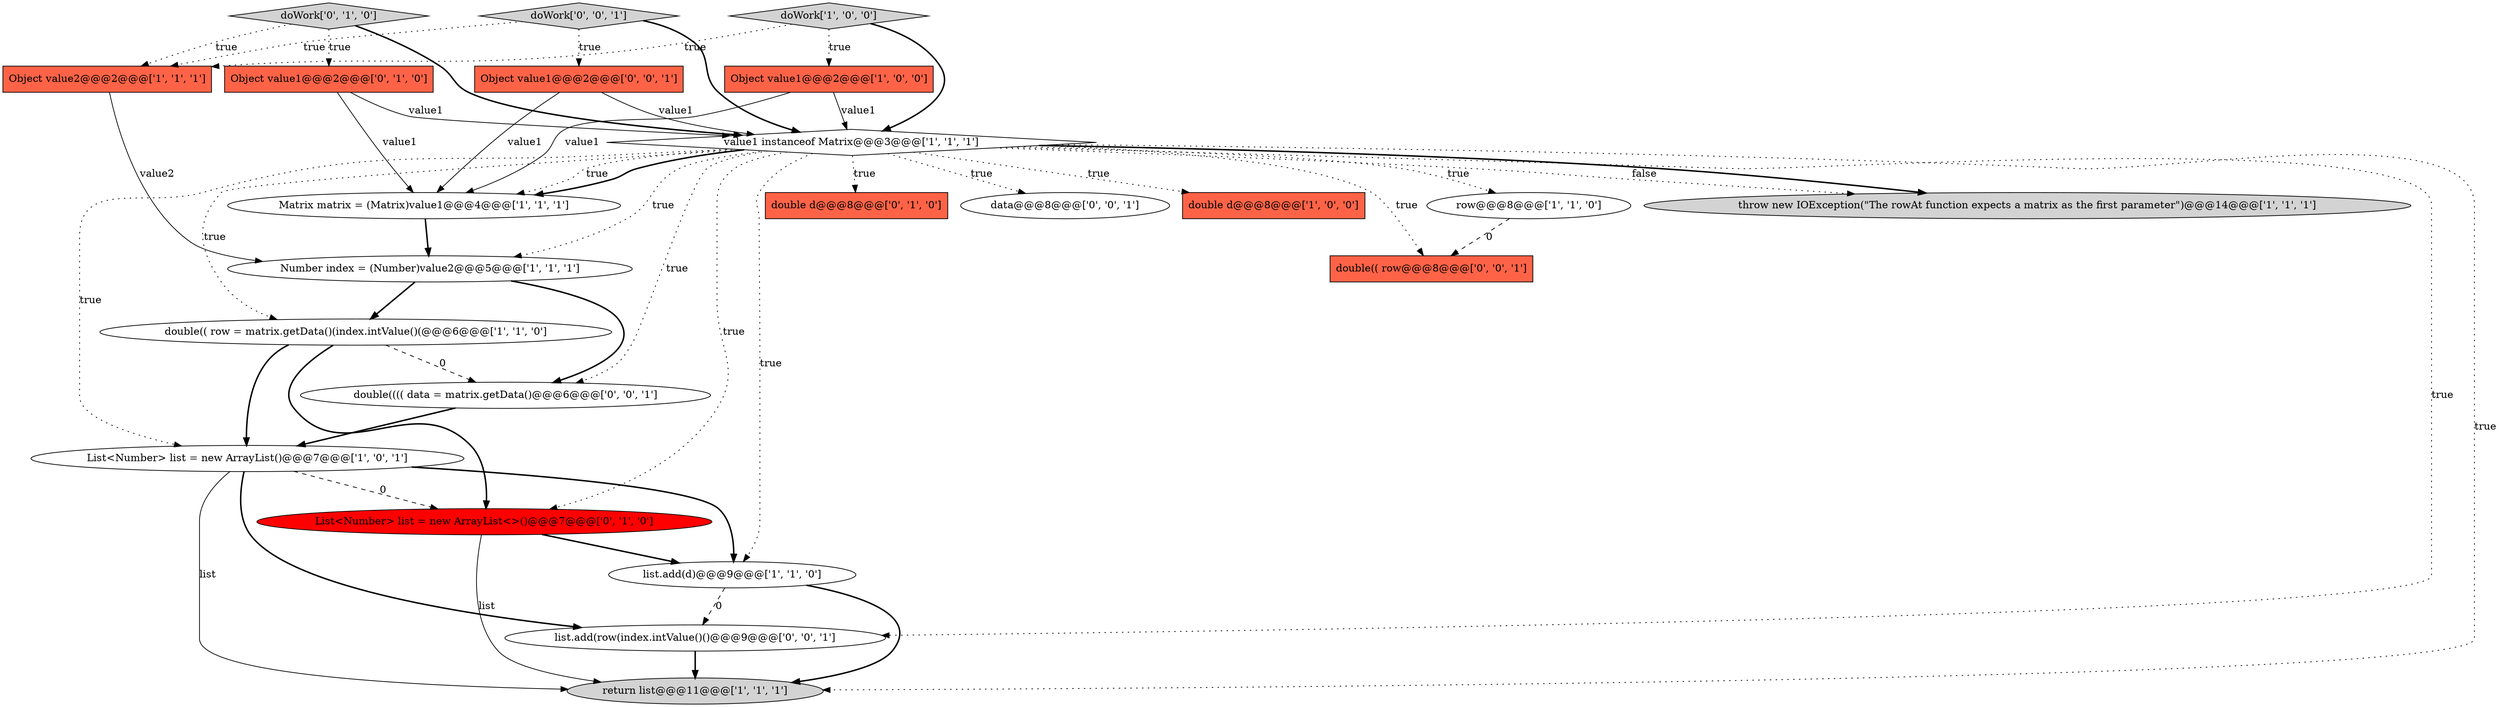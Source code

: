 digraph {
17 [style = filled, label = "Object value1@@@2@@@['0', '0', '1']", fillcolor = tomato, shape = box image = "AAA0AAABBB3BBB"];
13 [style = filled, label = "double d@@@8@@@['0', '1', '0']", fillcolor = tomato, shape = box image = "AAA0AAABBB2BBB"];
7 [style = filled, label = "Matrix matrix = (Matrix)value1@@@4@@@['1', '1', '1']", fillcolor = white, shape = ellipse image = "AAA0AAABBB1BBB"];
12 [style = filled, label = "list.add(d)@@@9@@@['1', '1', '0']", fillcolor = white, shape = ellipse image = "AAA0AAABBB1BBB"];
20 [style = filled, label = "double(((( data = matrix.getData()@@@6@@@['0', '0', '1']", fillcolor = white, shape = ellipse image = "AAA0AAABBB3BBB"];
11 [style = filled, label = "return list@@@11@@@['1', '1', '1']", fillcolor = lightgray, shape = ellipse image = "AAA0AAABBB1BBB"];
21 [style = filled, label = "data@@@8@@@['0', '0', '1']", fillcolor = white, shape = ellipse image = "AAA0AAABBB3BBB"];
6 [style = filled, label = "double d@@@8@@@['1', '0', '0']", fillcolor = tomato, shape = box image = "AAA0AAABBB1BBB"];
1 [style = filled, label = "Object value1@@@2@@@['1', '0', '0']", fillcolor = tomato, shape = box image = "AAA0AAABBB1BBB"];
18 [style = filled, label = "list.add(row(index.intValue()()@@@9@@@['0', '0', '1']", fillcolor = white, shape = ellipse image = "AAA0AAABBB3BBB"];
9 [style = filled, label = "value1 instanceof Matrix@@@3@@@['1', '1', '1']", fillcolor = white, shape = diamond image = "AAA0AAABBB1BBB"];
5 [style = filled, label = "Number index = (Number)value2@@@5@@@['1', '1', '1']", fillcolor = white, shape = ellipse image = "AAA0AAABBB1BBB"];
19 [style = filled, label = "doWork['0', '0', '1']", fillcolor = lightgray, shape = diamond image = "AAA0AAABBB3BBB"];
0 [style = filled, label = "doWork['1', '0', '0']", fillcolor = lightgray, shape = diamond image = "AAA0AAABBB1BBB"];
3 [style = filled, label = "double(( row = matrix.getData()(index.intValue()(@@@6@@@['1', '1', '0']", fillcolor = white, shape = ellipse image = "AAA0AAABBB1BBB"];
8 [style = filled, label = "row@@@8@@@['1', '1', '0']", fillcolor = white, shape = ellipse image = "AAA0AAABBB1BBB"];
16 [style = filled, label = "List<Number> list = new ArrayList<>()@@@7@@@['0', '1', '0']", fillcolor = red, shape = ellipse image = "AAA1AAABBB2BBB"];
15 [style = filled, label = "Object value1@@@2@@@['0', '1', '0']", fillcolor = tomato, shape = box image = "AAA0AAABBB2BBB"];
14 [style = filled, label = "doWork['0', '1', '0']", fillcolor = lightgray, shape = diamond image = "AAA0AAABBB2BBB"];
2 [style = filled, label = "Object value2@@@2@@@['1', '1', '1']", fillcolor = tomato, shape = box image = "AAA0AAABBB1BBB"];
4 [style = filled, label = "throw new IOException(\"The rowAt function expects a matrix as the first parameter\")@@@14@@@['1', '1', '1']", fillcolor = lightgray, shape = ellipse image = "AAA0AAABBB1BBB"];
10 [style = filled, label = "List<Number> list = new ArrayList()@@@7@@@['1', '0', '1']", fillcolor = white, shape = ellipse image = "AAA0AAABBB1BBB"];
22 [style = filled, label = "double(( row@@@8@@@['0', '0', '1']", fillcolor = tomato, shape = box image = "AAA0AAABBB3BBB"];
5->3 [style = bold, label=""];
14->2 [style = dotted, label="true"];
10->18 [style = bold, label=""];
9->12 [style = dotted, label="true"];
0->9 [style = bold, label=""];
1->9 [style = solid, label="value1"];
5->20 [style = bold, label=""];
19->17 [style = dotted, label="true"];
19->2 [style = dotted, label="true"];
1->7 [style = solid, label="value1"];
17->7 [style = solid, label="value1"];
9->11 [style = dotted, label="true"];
9->4 [style = bold, label=""];
18->11 [style = bold, label=""];
15->7 [style = solid, label="value1"];
12->11 [style = bold, label=""];
2->5 [style = solid, label="value2"];
3->16 [style = bold, label=""];
9->21 [style = dotted, label="true"];
9->7 [style = bold, label=""];
9->6 [style = dotted, label="true"];
9->4 [style = dotted, label="false"];
20->10 [style = bold, label=""];
9->8 [style = dotted, label="true"];
15->9 [style = solid, label="value1"];
8->22 [style = dashed, label="0"];
3->10 [style = bold, label=""];
14->15 [style = dotted, label="true"];
7->5 [style = bold, label=""];
19->9 [style = bold, label=""];
10->12 [style = bold, label=""];
9->13 [style = dotted, label="true"];
3->20 [style = dashed, label="0"];
9->20 [style = dotted, label="true"];
9->18 [style = dotted, label="true"];
12->18 [style = dashed, label="0"];
17->9 [style = solid, label="value1"];
14->9 [style = bold, label=""];
16->11 [style = solid, label="list"];
10->16 [style = dashed, label="0"];
0->2 [style = dotted, label="true"];
10->11 [style = solid, label="list"];
9->7 [style = dotted, label="true"];
9->16 [style = dotted, label="true"];
9->22 [style = dotted, label="true"];
9->10 [style = dotted, label="true"];
16->12 [style = bold, label=""];
9->3 [style = dotted, label="true"];
0->1 [style = dotted, label="true"];
9->5 [style = dotted, label="true"];
}
